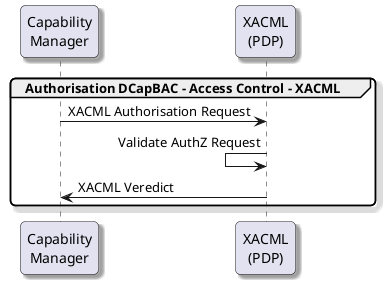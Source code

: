 @startuml

skinparam monochrome false
skinparam shadowing true
skinparam roundcorner 10


participant "Capability\nManager"
participant "XACML\n(PDP)"

group Authorisation DCapBAC - Access Control - XACML
    "Capability\nManager" -> "XACML\n(PDP)" : XACML Authorisation Request
    "XACML\n(PDP)" <- "XACML\n(PDP)" : Validate AuthZ Request
    "Capability\nManager" <- "XACML\n(PDP)" : XACML Veredict
end

@enduml
